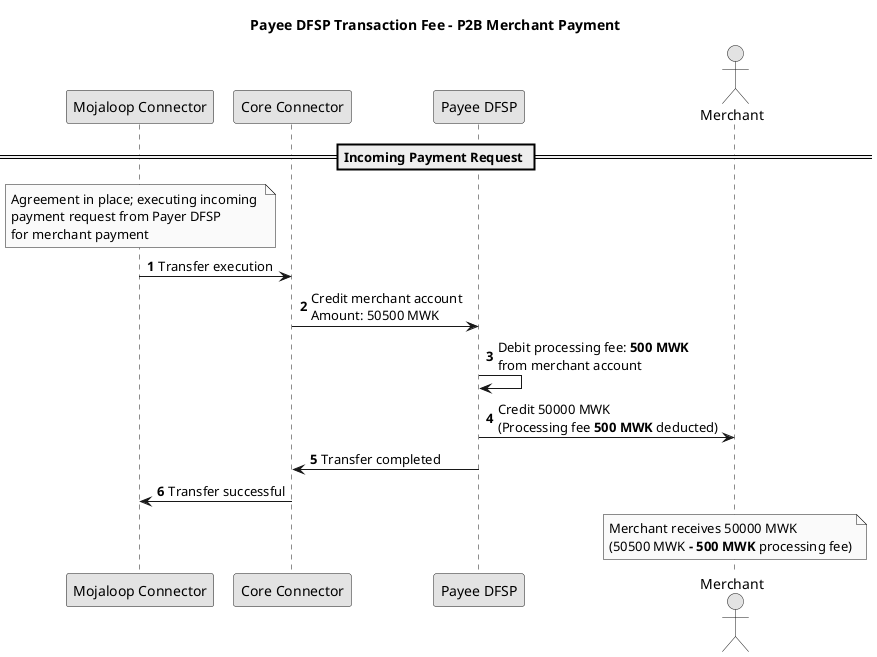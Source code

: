 @startuml PayeeDFSP_P2B_Fees - transfer
title Payee DFSP Transaction Fee - P2B Merchant Payment
skinparam monochrome true
autonumber

participant "Mojaloop Connector" as MC
participant "Core Connector" as CC
participant "Payee DFSP" as PayeeFSP
actor "Merchant" as Merchant

== Incoming Payment Request ==
note over MC: Agreement in place; executing incoming \npayment request from Payer DFSP\nfor merchant payment

MC -> CC: Transfer execution
CC -> PayeeFSP: Credit merchant account\nAmount: 50500 MWK

PayeeFSP -> PayeeFSP: Debit processing fee: **500 MWK**\nfrom merchant account

PayeeFSP -> Merchant: Credit 50000 MWK\n(Processing fee **500 MWK** deducted)

PayeeFSP -> CC: Transfer completed
CC -> MC: Transfer successful

note over Merchant: Merchant receives 50000 MWK\n(50500 MWK **- 500 MWK** processing fee)

@enduml
